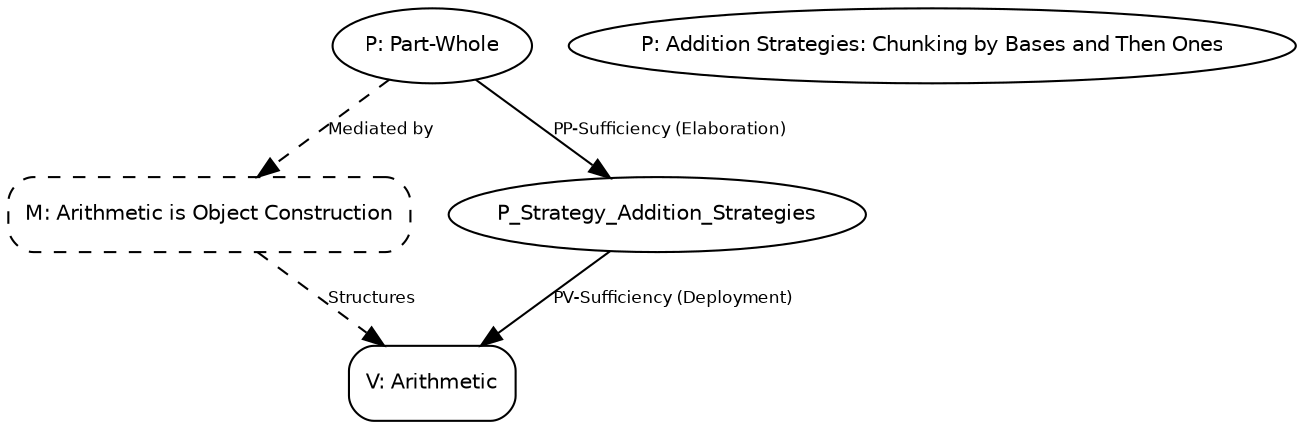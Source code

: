 // MUD for Addition_Strategies:_Chunking_by_Bases_and_Then_Ones
digraph {
	node [fontname=Helvetica fontsize=10]
	edge [fontname=Helvetica fontsize=8]
	"P_Embodied_Part-Whole" [label="P: Part-Whole" shape=ellipse]
	"P_Strategy_Addition_Strategies:_Chunking_by_Bases_and_Then_Ones" [label="P: Addition Strategies: Chunking by Bases and Then Ones" shape=ellipse]
	V_Arithmetic [label="V: Arithmetic" shape=box style=rounded]
	"Arithmetic is Object Construction" [label="M: Arithmetic is Object Construction" shape=box style="rounded,dashed"]
	"P_Embodied_Part-Whole" -> P_Strategy_Addition_Strategies:_Chunking_by_Bases_and_Then_Ones [label="PP-Sufficiency (Elaboration)" style=solid]
	"P_Embodied_Part-Whole" -> "Arithmetic is Object Construction" [label="Mediated by" style=dashed]
	P_Strategy_Addition_Strategies:_Chunking_by_Bases_and_Then_Ones -> V_Arithmetic [label="PV-Sufficiency (Deployment)" style=solid]
	"Arithmetic is Object Construction" -> V_Arithmetic [label=Structures style=dashed]
}
